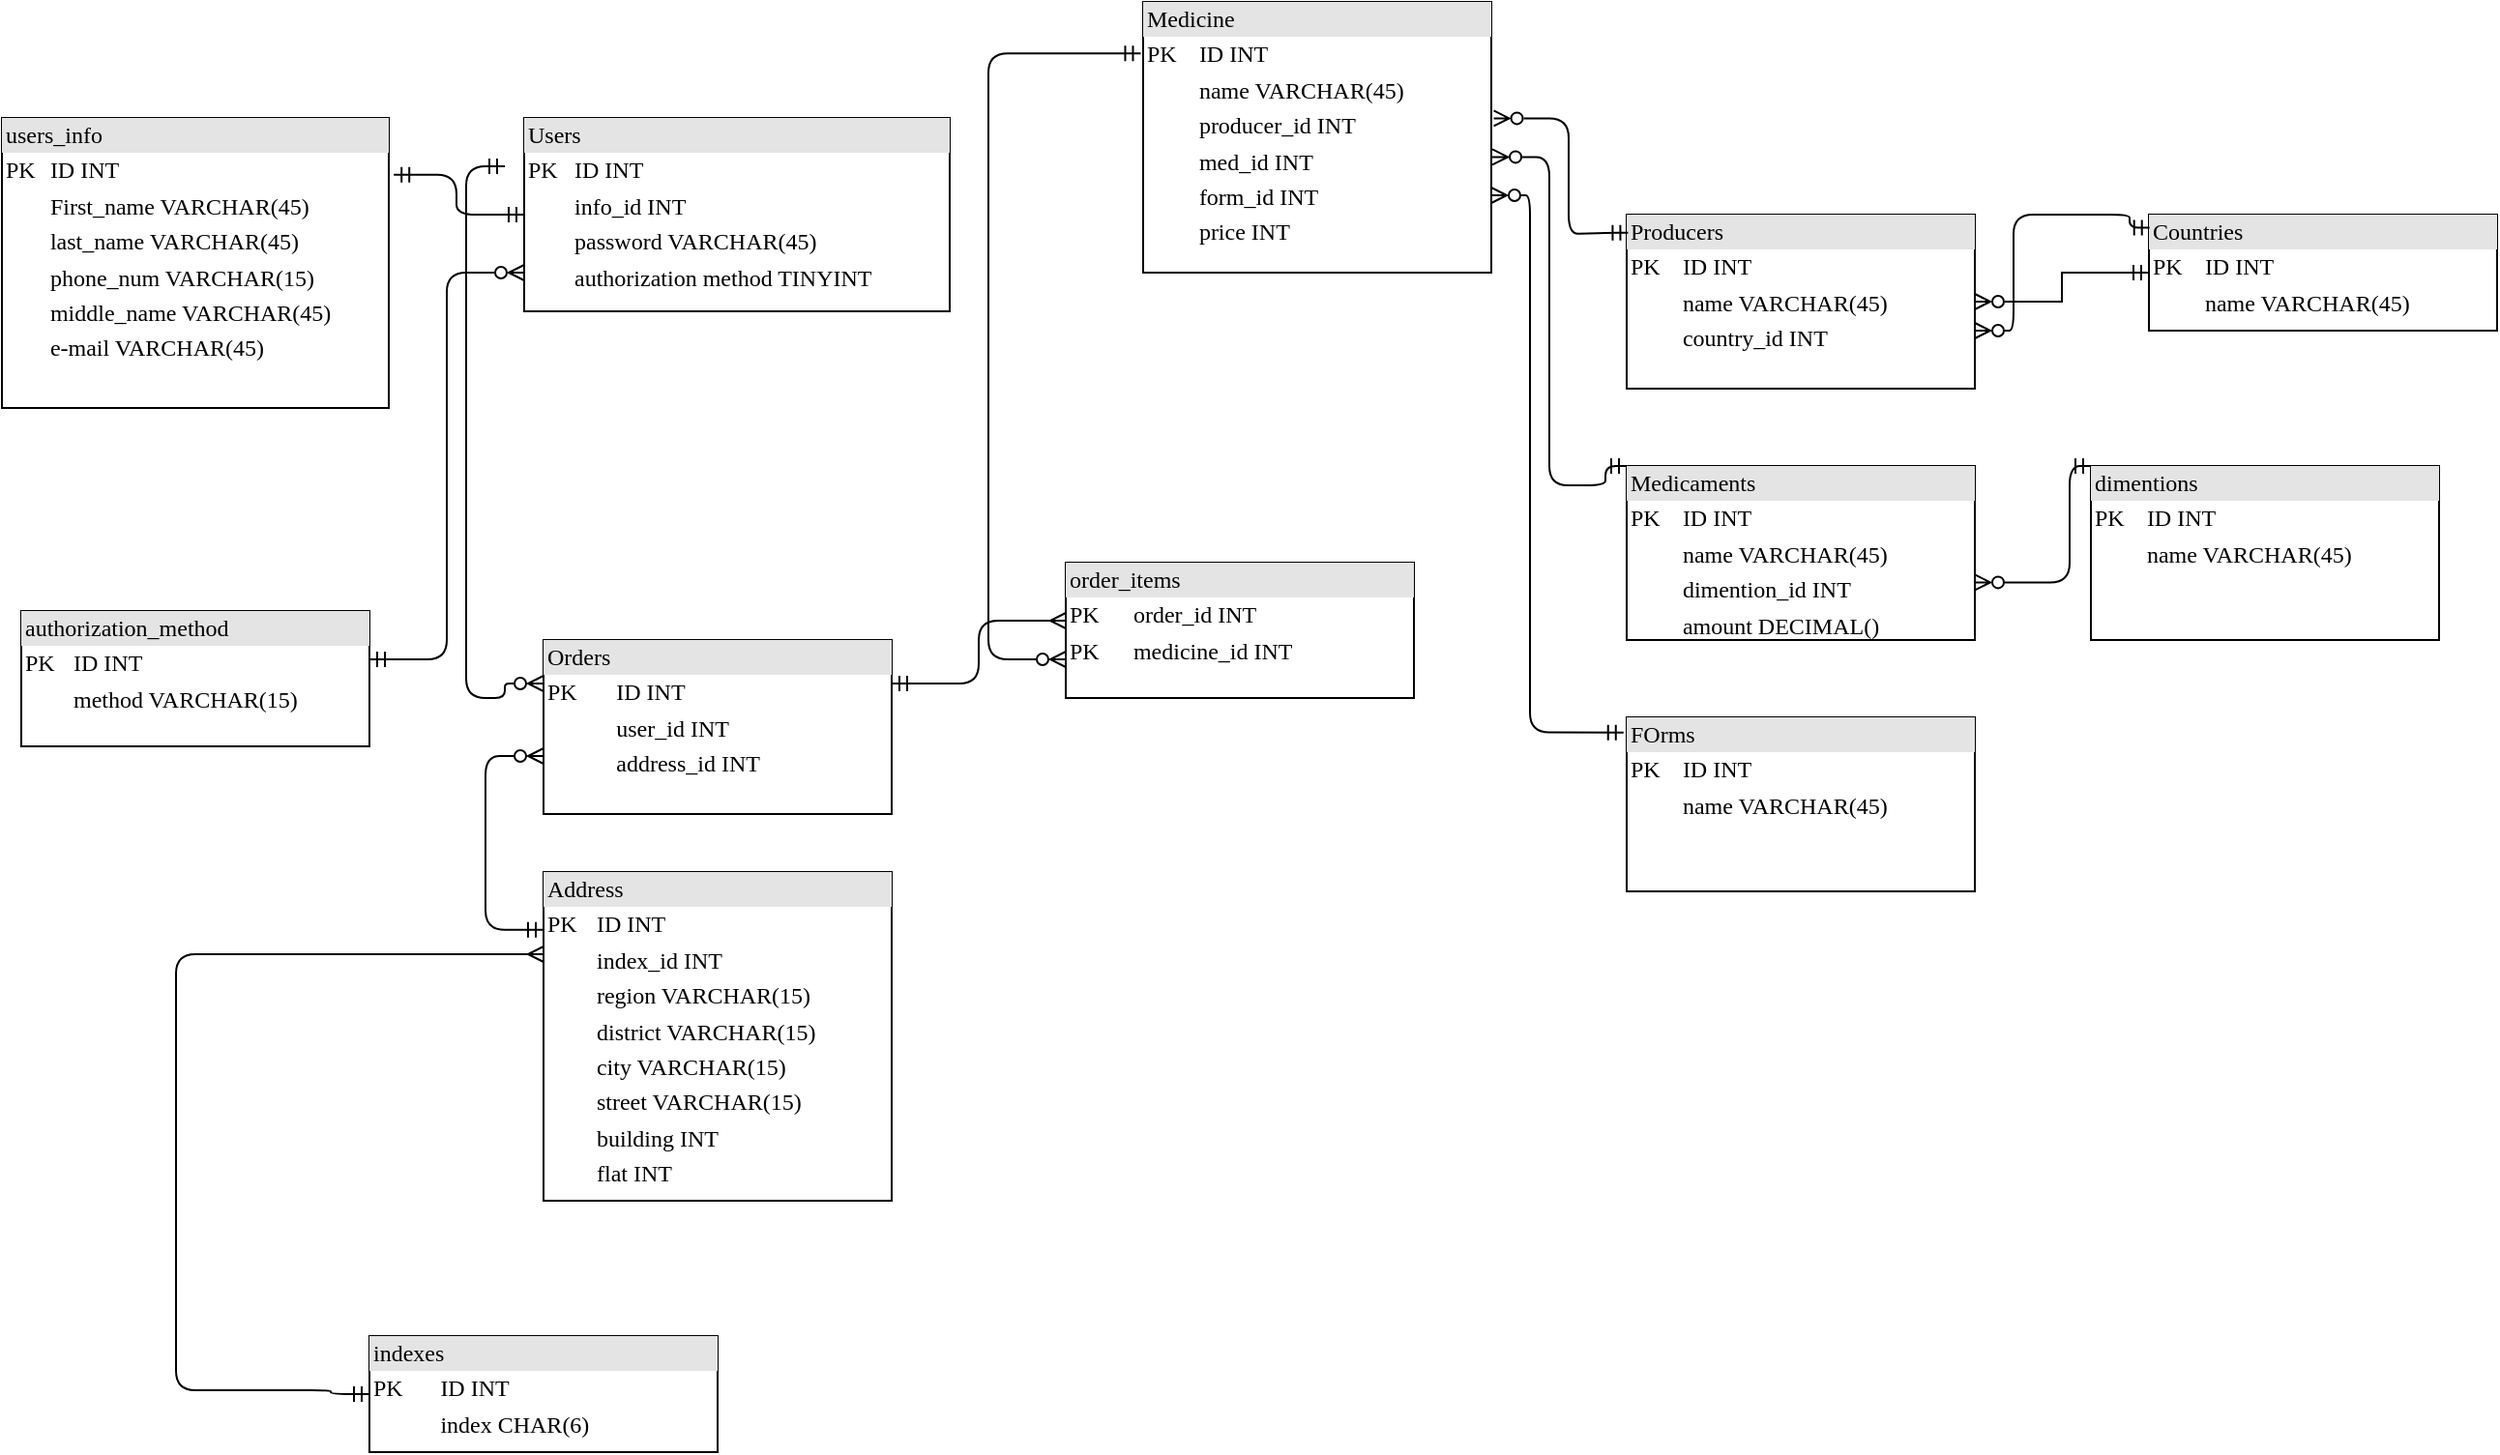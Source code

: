 <mxfile version="20.0.2" type="google"><diagram name="Page-1" id="2ca16b54-16f6-2749-3443-fa8db7711227"><mxGraphModel grid="1" page="1" gridSize="10" guides="1" tooltips="1" connect="1" arrows="1" fold="1" pageScale="1" pageWidth="1100" pageHeight="850" background="none" math="0" shadow="0"><root><mxCell id="0"/><mxCell id="1" parent="0"/><mxCell id="2ed32ef02a7f4228-1" value="&lt;div style=&quot;box-sizing:border-box;width:100%;background:#e4e4e4;padding:2px;&quot;&gt;users_info&lt;/div&gt;&lt;table style=&quot;width:100%;font-size:1em;&quot; cellpadding=&quot;2&quot; cellspacing=&quot;0&quot;&gt;&lt;tbody&gt;&lt;tr&gt;&lt;td&gt;PK&lt;/td&gt;&lt;td&gt;ID INT&lt;/td&gt;&lt;/tr&gt;&lt;tr&gt;&lt;td&gt;&lt;br&gt;&lt;/td&gt;&lt;td&gt;First_name VARCHAR(45)&lt;/td&gt;&lt;/tr&gt;&lt;tr&gt;&lt;td&gt;&lt;/td&gt;&lt;td&gt;last_name VARCHAR(45)&lt;br&gt;&lt;/td&gt;&lt;/tr&gt;&lt;tr&gt;&lt;td&gt;&lt;br&gt;&lt;/td&gt;&lt;td&gt;phone_num VARCHAR(15)&lt;br&gt;&lt;/td&gt;&lt;/tr&gt;&lt;tr&gt;&lt;td&gt;&lt;br&gt;&lt;/td&gt;&lt;td&gt;middle_name VARCHAR(45)&lt;/td&gt;&lt;/tr&gt;&lt;tr&gt;&lt;td&gt;&lt;br&gt;&lt;/td&gt;&lt;td&gt;e-mail VARCHAR(45)&lt;/td&gt;&lt;/tr&gt;&lt;tr&gt;&lt;td&gt;&lt;br&gt;&lt;/td&gt;&lt;td&gt;&lt;br&gt;&lt;/td&gt;&lt;/tr&gt;&lt;/tbody&gt;&lt;/table&gt;" style="verticalAlign=top;align=left;overflow=fill;html=1;rounded=0;shadow=0;comic=0;labelBackgroundColor=none;strokeWidth=1;fontFamily=Verdana;fontSize=12" vertex="1" parent="1"><mxGeometry x="-10" y="40" width="200" height="150" as="geometry"/></mxCell><mxCell id="2ed32ef02a7f4228-18" style="edgeStyle=orthogonalEdgeStyle;html=1;entryX=1;entryY=0.25;labelBackgroundColor=none;startArrow=ERmany;endArrow=ERmandOne;fontFamily=Verdana;fontSize=12;align=left;entryDx=0;entryDy=0;startFill=0;endFill=0;" edge="1" parent="1" source="2ed32ef02a7f4228-2" target="2ed32ef02a7f4228-3"><mxGeometry relative="1" as="geometry"><Array as="points"><mxPoint x="495" y="300"/><mxPoint x="495" y="333"/></Array></mxGeometry></mxCell><mxCell id="2ed32ef02a7f4228-19" style="edgeStyle=orthogonalEdgeStyle;html=1;labelBackgroundColor=none;startArrow=ERzeroToMany;endArrow=ERmandOne;fontFamily=Verdana;fontSize=12;align=left;entryX=-0.007;entryY=0.19;entryDx=0;entryDy=0;entryPerimeter=0;endFill=0;startFill=0;" edge="1" parent="1" source="2ed32ef02a7f4228-2" target="2ed32ef02a7f4228-10"><mxGeometry relative="1" as="geometry"><Array as="points"><mxPoint x="710" y="320"/><mxPoint x="500" y="320"/><mxPoint x="500" y="7"/></Array></mxGeometry></mxCell><mxCell id="2ed32ef02a7f4228-2" value="&lt;div style=&quot;box-sizing: border-box ; width: 100% ; background: #e4e4e4 ; padding: 2px&quot;&gt;order_items&lt;/div&gt;&lt;table style=&quot;width: 100% ; font-size: 1em&quot; cellpadding=&quot;2&quot; cellspacing=&quot;0&quot;&gt;&lt;tbody&gt;&lt;tr&gt;&lt;td&gt;PK&lt;/td&gt;&lt;td&gt;order_id INT&lt;/td&gt;&lt;/tr&gt;&lt;tr&gt;&lt;td&gt;PK&lt;/td&gt;&lt;td&gt;medicine_id INT&lt;/td&gt;&lt;/tr&gt;&lt;tr&gt;&lt;td&gt;&lt;/td&gt;&lt;td&gt;&lt;br&gt;&lt;/td&gt;&lt;/tr&gt;&lt;tr&gt;&lt;td&gt;&lt;br&gt;&lt;/td&gt;&lt;td&gt;&lt;br&gt;&lt;/td&gt;&lt;/tr&gt;&lt;tr&gt;&lt;td&gt;&lt;br&gt;&lt;/td&gt;&lt;td&gt;&lt;br&gt;&lt;/td&gt;&lt;/tr&gt;&lt;tr&gt;&lt;td&gt;&lt;br&gt;&lt;/td&gt;&lt;td&gt;&lt;br&gt;&lt;/td&gt;&lt;/tr&gt;&lt;/tbody&gt;&lt;/table&gt;" style="verticalAlign=top;align=left;overflow=fill;html=1;rounded=0;shadow=0;comic=0;labelBackgroundColor=none;strokeWidth=1;fontFamily=Verdana;fontSize=12" vertex="1" parent="1"><mxGeometry x="540" y="270" width="180" height="70" as="geometry"/></mxCell><mxCell id="2ed32ef02a7f4228-3" value="&lt;div style=&quot;box-sizing: border-box ; width: 100% ; background: #e4e4e4 ; padding: 2px&quot;&gt;Orders&lt;/div&gt;&lt;table style=&quot;width: 100% ; font-size: 1em&quot; cellpadding=&quot;2&quot; cellspacing=&quot;0&quot;&gt;&lt;tbody&gt;&lt;tr&gt;&lt;td&gt;PK&lt;/td&gt;&lt;td&gt;ID INT&lt;/td&gt;&lt;/tr&gt;&lt;tr&gt;&lt;td&gt;&lt;br&gt;&lt;/td&gt;&lt;td&gt;user_id INT&lt;/td&gt;&lt;/tr&gt;&lt;tr&gt;&lt;td&gt;&lt;/td&gt;&lt;td&gt;address_id INT&lt;/td&gt;&lt;/tr&gt;&lt;/tbody&gt;&lt;/table&gt;" style="verticalAlign=top;align=left;overflow=fill;html=1;rounded=0;shadow=0;comic=0;labelBackgroundColor=none;strokeWidth=1;fontFamily=Verdana;fontSize=12" vertex="1" parent="1"><mxGeometry x="270" y="310" width="180" height="90" as="geometry"/></mxCell><mxCell id="2ed32ef02a7f4228-4" value="&lt;div style=&quot;box-sizing: border-box ; width: 100% ; background: #e4e4e4 ; padding: 2px&quot;&gt;authorization_method&lt;/div&gt;&lt;table style=&quot;width: 100% ; font-size: 1em&quot; cellpadding=&quot;2&quot; cellspacing=&quot;0&quot;&gt;&lt;tbody&gt;&lt;tr&gt;&lt;td&gt;PK&lt;/td&gt;&lt;td&gt;ID INT&lt;/td&gt;&lt;/tr&gt;&lt;tr&gt;&lt;td&gt;&lt;br&gt;&lt;/td&gt;&lt;td&gt;method VARCHAR(15)&lt;/td&gt;&lt;/tr&gt;&lt;/tbody&gt;&lt;/table&gt;" style="verticalAlign=top;align=left;overflow=fill;html=1;rounded=0;shadow=0;comic=0;labelBackgroundColor=none;strokeWidth=1;fontFamily=Verdana;fontSize=12" vertex="1" parent="1"><mxGeometry y="295" width="180" height="70" as="geometry"/></mxCell><mxCell id="2ed32ef02a7f4228-15" style="edgeStyle=orthogonalEdgeStyle;html=1;labelBackgroundColor=none;startArrow=ERzeroToMany;endArrow=ERmandOne;fontFamily=Verdana;fontSize=12;align=left;endFill=0;startFill=0;" edge="1" parent="1" source="2ed32ef02a7f4228-5" target="2ed32ef02a7f4228-4"><mxGeometry relative="1" as="geometry"><mxPoint x="210" y="350" as="targetPoint"/><Array as="points"><mxPoint x="220" y="120"/><mxPoint x="220" y="320"/></Array></mxGeometry></mxCell><mxCell id="2ed32ef02a7f4228-5" value="&lt;div style=&quot;box-sizing:border-box;width:100%;background:#e4e4e4;padding:2px;&quot;&gt;Users&lt;/div&gt;&lt;table style=&quot;width:100%;font-size:1em;&quot; cellpadding=&quot;2&quot; cellspacing=&quot;0&quot;&gt;&lt;tbody&gt;&lt;tr&gt;&lt;td&gt;PK&lt;/td&gt;&lt;td&gt;ID INT&lt;/td&gt;&lt;/tr&gt;&lt;tr&gt;&lt;td&gt;&lt;br&gt;&lt;/td&gt;&lt;td&gt;info_id INT&lt;/td&gt;&lt;/tr&gt;&lt;tr&gt;&lt;td&gt;&lt;/td&gt;&lt;td&gt;password VARCHAR(45)&lt;/td&gt;&lt;/tr&gt;&lt;tr&gt;&lt;td&gt;&lt;br&gt;&lt;/td&gt;&lt;td&gt;authorization method TINYINT&lt;/td&gt;&lt;/tr&gt;&lt;/tbody&gt;&lt;/table&gt;" style="verticalAlign=top;align=left;overflow=fill;html=1;rounded=0;shadow=0;comic=0;labelBackgroundColor=none;strokeWidth=1;fontFamily=Verdana;fontSize=12" vertex="1" parent="1"><mxGeometry x="260" y="40" width="220" height="100" as="geometry"/></mxCell><mxCell id="2ed32ef02a7f4228-7" value="&lt;div style=&quot;box-sizing: border-box ; width: 100% ; background: #e4e4e4 ; padding: 2px&quot;&gt;indexes&lt;/div&gt;&lt;table style=&quot;width: 100% ; font-size: 1em&quot; cellpadding=&quot;2&quot; cellspacing=&quot;0&quot;&gt;&lt;tbody&gt;&lt;tr&gt;&lt;td&gt;PK&lt;/td&gt;&lt;td&gt;ID INT&lt;/td&gt;&lt;/tr&gt;&lt;tr&gt;&lt;td&gt;&lt;br&gt;&lt;/td&gt;&lt;td&gt;index CHAR(6)&lt;/td&gt;&lt;/tr&gt;&lt;tr&gt;&lt;td&gt;&lt;/td&gt;&lt;td&gt;&lt;br&gt;&lt;/td&gt;&lt;/tr&gt;&lt;tr&gt;&lt;td&gt;&lt;br&gt;&lt;/td&gt;&lt;td&gt;&lt;br&gt;&lt;/td&gt;&lt;/tr&gt;&lt;tr&gt;&lt;td&gt;&lt;br&gt;&lt;/td&gt;&lt;td&gt;&lt;br&gt;&lt;/td&gt;&lt;/tr&gt;&lt;/tbody&gt;&lt;/table&gt;" style="verticalAlign=top;align=left;overflow=fill;html=1;rounded=0;shadow=0;comic=0;labelBackgroundColor=none;strokeWidth=1;fontFamily=Verdana;fontSize=12" vertex="1" parent="1"><mxGeometry x="180" y="670" width="180" height="60" as="geometry"/></mxCell><mxCell id="2ed32ef02a7f4228-17" style="edgeStyle=orthogonalEdgeStyle;html=1;entryX=0;entryY=0.25;labelBackgroundColor=none;startArrow=ERmandOne;endArrow=ERmany;fontFamily=Verdana;fontSize=12;align=left;entryDx=0;entryDy=0;endFill=0;exitX=0;exitY=0.5;exitDx=0;exitDy=0;" edge="1" parent="1" source="2ed32ef02a7f4228-7" target="2ed32ef02a7f4228-8"><mxGeometry relative="1" as="geometry"><mxPoint x="150" y="698" as="sourcePoint"/><Array as="points"><mxPoint x="160" y="698"/><mxPoint x="80" y="698"/><mxPoint x="80" y="473"/></Array></mxGeometry></mxCell><mxCell id="2ed32ef02a7f4228-8" value="&lt;div style=&quot;box-sizing: border-box ; width: 100% ; background: #e4e4e4 ; padding: 2px&quot;&gt;Address&lt;/div&gt;&lt;table style=&quot;width: 100% ; font-size: 1em&quot; cellpadding=&quot;2&quot; cellspacing=&quot;0&quot;&gt;&lt;tbody&gt;&lt;tr&gt;&lt;td&gt;PK&lt;/td&gt;&lt;td&gt;ID INT&lt;/td&gt;&lt;/tr&gt;&lt;tr&gt;&lt;td&gt;&lt;br&gt;&lt;/td&gt;&lt;td&gt;index_id INT&lt;/td&gt;&lt;/tr&gt;&lt;tr&gt;&lt;td&gt;&lt;/td&gt;&lt;td&gt;region VARCHAR(15)&lt;/td&gt;&lt;/tr&gt;&lt;tr&gt;&lt;td&gt;&lt;br&gt;&lt;/td&gt;&lt;td&gt;district VARCHAR(15)&lt;br&gt;&lt;/td&gt;&lt;/tr&gt;&lt;tr&gt;&lt;td&gt;&lt;br&gt;&lt;/td&gt;&lt;td&gt;city VARCHAR(15)&lt;br&gt;&lt;/td&gt;&lt;/tr&gt;&lt;tr&gt;&lt;td&gt;&lt;br&gt;&lt;/td&gt;&lt;td&gt;street VARCHAR(15)&lt;br&gt;&lt;/td&gt;&lt;/tr&gt;&lt;tr&gt;&lt;td&gt;&lt;br&gt;&lt;/td&gt;&lt;td&gt;building INT&lt;br&gt;&lt;/td&gt;&lt;/tr&gt;&lt;tr&gt;&lt;td&gt;&lt;br&gt;&lt;/td&gt;&lt;td&gt;flat INT&lt;/td&gt;&lt;/tr&gt;&lt;tr&gt;&lt;td&gt;&lt;/td&gt;&lt;td&gt;&lt;br&gt;&lt;/td&gt;&lt;/tr&gt;&lt;/tbody&gt;&lt;/table&gt;" style="verticalAlign=top;align=left;overflow=fill;html=1;rounded=0;shadow=0;comic=0;labelBackgroundColor=none;strokeWidth=1;fontFamily=Verdana;fontSize=12" vertex="1" parent="1"><mxGeometry x="270" y="430" width="180" height="170" as="geometry"/></mxCell><mxCell id="2ed32ef02a7f4228-9" value="&lt;div style=&quot;box-sizing:border-box;width:100%;background:#e4e4e4;padding:2px;&quot;&gt;FOrms&lt;/div&gt;&lt;table style=&quot;width:100%;font-size:1em;&quot; cellpadding=&quot;2&quot; cellspacing=&quot;0&quot;&gt;&lt;tbody&gt;&lt;tr&gt;&lt;td&gt;PK&lt;/td&gt;&lt;td&gt;ID INT&lt;/td&gt;&lt;/tr&gt;&lt;tr&gt;&lt;td&gt;&lt;br&gt;&lt;/td&gt;&lt;td&gt;name VARCHAR(45)&lt;/td&gt;&lt;/tr&gt;&lt;tr&gt;&lt;td&gt;&lt;/td&gt;&lt;td&gt;&lt;br&gt;&lt;/td&gt;&lt;/tr&gt;&lt;/tbody&gt;&lt;/table&gt;" style="verticalAlign=top;align=left;overflow=fill;html=1;rounded=0;shadow=0;comic=0;labelBackgroundColor=none;strokeWidth=1;fontFamily=Verdana;fontSize=12" vertex="1" parent="1"><mxGeometry x="830" y="350" width="180" height="90" as="geometry"/></mxCell><mxCell id="2ed32ef02a7f4228-10" value="&lt;div style=&quot;box-sizing: border-box ; width: 100% ; background: #e4e4e4 ; padding: 2px&quot;&gt;Medicine&lt;/div&gt;&lt;table style=&quot;width: 100% ; font-size: 1em&quot; cellpadding=&quot;2&quot; cellspacing=&quot;0&quot;&gt;&lt;tbody&gt;&lt;tr&gt;&lt;td&gt;PK&lt;/td&gt;&lt;td&gt;ID INT&lt;/td&gt;&lt;/tr&gt;&lt;tr&gt;&lt;td&gt;&lt;/td&gt;&lt;td&gt;name VARCHAR(45)&lt;/td&gt;&lt;/tr&gt;&lt;tr&gt;&lt;td&gt;&lt;br&gt;&lt;/td&gt;&lt;td&gt;producer_id INT&lt;br&gt;&lt;/td&gt;&lt;/tr&gt;&lt;tr&gt;&lt;td&gt;&lt;br&gt;&lt;/td&gt;&lt;td&gt;med_id INT&lt;br&gt;&lt;/td&gt;&lt;/tr&gt;&lt;tr&gt;&lt;td&gt;&lt;br&gt;&lt;/td&gt;&lt;td&gt;form_id INT&lt;br&gt;&lt;/td&gt;&lt;/tr&gt;&lt;tr&gt;&lt;td&gt;&lt;br&gt;&lt;/td&gt;&lt;td&gt;price INT&lt;br&gt;&lt;/td&gt;&lt;/tr&gt;&lt;tr&gt;&lt;td&gt;&lt;br&gt;&lt;/td&gt;&lt;td&gt;&lt;br&gt;&lt;/td&gt;&lt;/tr&gt;&lt;tr&gt;&lt;td&gt;&lt;br&gt;&lt;/td&gt;&lt;td&gt;&lt;br&gt;&lt;/td&gt;&lt;/tr&gt;&lt;/tbody&gt;&lt;/table&gt;" style="verticalAlign=top;align=left;overflow=fill;html=1;rounded=0;shadow=0;comic=0;labelBackgroundColor=none;strokeWidth=1;fontFamily=Verdana;fontSize=12" vertex="1" parent="1"><mxGeometry x="580" y="-20" width="180" height="140" as="geometry"/></mxCell><mxCell id="2ed32ef02a7f4228-11" value="&lt;div style=&quot;box-sizing:border-box;width:100%;background:#e4e4e4;padding:2px;&quot;&gt;Producers&lt;/div&gt;&lt;table style=&quot;width:100%;font-size:1em;&quot; cellpadding=&quot;2&quot; cellspacing=&quot;0&quot;&gt;&lt;tbody&gt;&lt;tr&gt;&lt;td&gt;PK&lt;/td&gt;&lt;td&gt;ID INT&lt;/td&gt;&lt;/tr&gt;&lt;tr&gt;&lt;td&gt;&lt;br&gt;&lt;/td&gt;&lt;td&gt;name VARCHAR(45)&lt;/td&gt;&lt;/tr&gt;&lt;tr&gt;&lt;td&gt;&lt;/td&gt;&lt;td&gt;country_id INT&lt;/td&gt;&lt;/tr&gt;&lt;/tbody&gt;&lt;/table&gt;" style="verticalAlign=top;align=left;overflow=fill;html=1;rounded=0;shadow=0;comic=0;labelBackgroundColor=none;strokeWidth=1;fontFamily=Verdana;fontSize=12" vertex="1" parent="1"><mxGeometry x="830" y="90" width="180" height="90" as="geometry"/></mxCell><mxCell id="2ed32ef02a7f4228-13" value="" style="edgeStyle=orthogonalEdgeStyle;html=1;endArrow=ERmandOne;startArrow=ERmandOne;labelBackgroundColor=none;fontFamily=Verdana;fontSize=12;align=left;exitX=1.013;exitY=0.196;exitDx=0;exitDy=0;exitPerimeter=0;entryX=0;entryY=0.5;entryDx=0;entryDy=0;endFill=0;" edge="1" parent="1" source="2ed32ef02a7f4228-1" target="2ed32ef02a7f4228-5"><mxGeometry width="100" height="100" relative="1" as="geometry"><mxPoint x="350" y="370" as="sourcePoint"/><mxPoint x="240" y="90" as="targetPoint"/></mxGeometry></mxCell><mxCell id="MTCw5nOYdw5jwx6-sTCR-3" style="edgeStyle=orthogonalEdgeStyle;html=1;labelBackgroundColor=none;startArrow=ERmandOne;endArrow=ERzeroToMany;fontFamily=Verdana;fontSize=12;align=left;endFill=0;startFill=0;entryX=0;entryY=0.25;entryDx=0;entryDy=0;" edge="1" parent="1" target="2ed32ef02a7f4228-3"><mxGeometry relative="1" as="geometry"><mxPoint x="250" y="65" as="sourcePoint"/><mxPoint x="250" y="330" as="targetPoint"/><Array as="points"><mxPoint x="230" y="65"/><mxPoint x="230" y="340"/><mxPoint x="250" y="340"/><mxPoint x="250" y="333"/></Array></mxGeometry></mxCell><mxCell id="MTCw5nOYdw5jwx6-sTCR-4" style="edgeStyle=orthogonalEdgeStyle;html=1;labelBackgroundColor=none;startArrow=ERzeroToMany;endArrow=ERmandOne;fontFamily=Verdana;fontSize=12;align=left;endFill=0;startFill=0;entryX=0;entryY=0.176;entryDx=0;entryDy=0;entryPerimeter=0;" edge="1" parent="1" target="2ed32ef02a7f4228-8"><mxGeometry relative="1" as="geometry"><mxPoint x="270" y="370" as="sourcePoint"/><mxPoint x="200" y="570" as="targetPoint"/><Array as="points"><mxPoint x="240" y="370"/><mxPoint x="240" y="460"/></Array></mxGeometry></mxCell><mxCell id="MTCw5nOYdw5jwx6-sTCR-6" style="edgeStyle=orthogonalEdgeStyle;html=1;labelBackgroundColor=none;startArrow=ERmandOne;endArrow=ERzeroToMany;fontFamily=Verdana;fontSize=12;align=left;entryX=1.007;entryY=0.43;entryDx=0;entryDy=0;entryPerimeter=0;endFill=0;startFill=0;exitX=0.004;exitY=0.104;exitDx=0;exitDy=0;exitPerimeter=0;" edge="1" parent="1" source="2ed32ef02a7f4228-11" target="2ed32ef02a7f4228-10"><mxGeometry relative="1" as="geometry"><Array as="points"><mxPoint x="820" y="99"/><mxPoint x="800" y="100"/><mxPoint x="800" y="40"/></Array><mxPoint x="820" y="90" as="sourcePoint"/><mxPoint x="878.74" y="-21.7" as="targetPoint"/></mxGeometry></mxCell><mxCell id="MTCw5nOYdw5jwx6-sTCR-14" value="" style="edgeStyle=orthogonalEdgeStyle;rounded=0;sketch=0;orthogonalLoop=1;jettySize=auto;html=1;startArrow=ERmandOne;startFill=0;endArrow=ERzeroToMany;endFill=0;" edge="1" parent="1" source="MTCw5nOYdw5jwx6-sTCR-7" target="2ed32ef02a7f4228-11"><mxGeometry relative="1" as="geometry"/></mxCell><mxCell id="MTCw5nOYdw5jwx6-sTCR-7" value="&lt;div style=&quot;box-sizing:border-box;width:100%;background:#e4e4e4;padding:2px;&quot;&gt;Countries&lt;/div&gt;&lt;table style=&quot;width:100%;font-size:1em;&quot; cellpadding=&quot;2&quot; cellspacing=&quot;0&quot;&gt;&lt;tbody&gt;&lt;tr&gt;&lt;td&gt;PK&lt;/td&gt;&lt;td&gt;ID INT&lt;/td&gt;&lt;/tr&gt;&lt;tr&gt;&lt;td&gt;&lt;br&gt;&lt;/td&gt;&lt;td&gt;name VARCHAR(45)&lt;/td&gt;&lt;/tr&gt;&lt;tr&gt;&lt;td&gt;&lt;/td&gt;&lt;td&gt;&lt;br&gt;&lt;/td&gt;&lt;/tr&gt;&lt;/tbody&gt;&lt;/table&gt;" style="verticalAlign=top;align=left;overflow=fill;html=1;rounded=0;shadow=0;comic=0;labelBackgroundColor=none;strokeWidth=1;fontFamily=Verdana;fontSize=12" vertex="1" parent="1"><mxGeometry x="1100" y="90" width="180" height="60" as="geometry"/></mxCell><mxCell id="MTCw5nOYdw5jwx6-sTCR-8" style="edgeStyle=orthogonalEdgeStyle;html=1;labelBackgroundColor=none;startArrow=ERmandOne;endArrow=ERzeroToMany;fontFamily=Verdana;fontSize=12;align=left;entryX=1.007;entryY=0.43;entryDx=0;entryDy=0;entryPerimeter=0;endFill=0;startFill=0;exitX=0.002;exitY=0.113;exitDx=0;exitDy=0;exitPerimeter=0;" edge="1" parent="1" source="MTCw5nOYdw5jwx6-sTCR-7"><mxGeometry relative="1" as="geometry"><Array as="points"><mxPoint x="1090" y="97"/><mxPoint x="1090" y="90"/><mxPoint x="1030" y="90"/><mxPoint x="1030" y="150"/></Array><mxPoint x="1090" y="100" as="sourcePoint"/><mxPoint x="1010.0" y="150.0" as="targetPoint"/></mxGeometry></mxCell><mxCell id="MTCw5nOYdw5jwx6-sTCR-9" value="&lt;div style=&quot;box-sizing:border-box;width:100%;background:#e4e4e4;padding:2px;&quot;&gt;Medicaments&lt;/div&gt;&lt;table style=&quot;width:100%;font-size:1em;&quot; cellpadding=&quot;2&quot; cellspacing=&quot;0&quot;&gt;&lt;tbody&gt;&lt;tr&gt;&lt;td&gt;PK&lt;/td&gt;&lt;td&gt;ID INT&lt;/td&gt;&lt;/tr&gt;&lt;tr&gt;&lt;td&gt;&lt;br&gt;&lt;/td&gt;&lt;td&gt;name VARCHAR(45)&lt;/td&gt;&lt;/tr&gt;&lt;tr&gt;&lt;td&gt;&lt;/td&gt;&lt;td&gt;dimention_id INT&lt;/td&gt;&lt;/tr&gt;&lt;tr&gt;&lt;td&gt;&lt;br&gt;&lt;/td&gt;&lt;td&gt;amount DECIMAL()&lt;/td&gt;&lt;/tr&gt;&lt;/tbody&gt;&lt;/table&gt;" style="verticalAlign=top;align=left;overflow=fill;html=1;rounded=0;shadow=0;comic=0;labelBackgroundColor=none;strokeWidth=1;fontFamily=Verdana;fontSize=12" vertex="1" parent="1"><mxGeometry x="830" y="220" width="180" height="90" as="geometry"/></mxCell><mxCell id="MTCw5nOYdw5jwx6-sTCR-10" style="edgeStyle=orthogonalEdgeStyle;html=1;labelBackgroundColor=none;startArrow=ERmandOne;endArrow=ERzeroToMany;fontFamily=Verdana;fontSize=12;align=left;entryX=1.007;entryY=0.43;entryDx=0;entryDy=0;entryPerimeter=0;endFill=0;startFill=0;exitX=0;exitY=0;exitDx=0;exitDy=0;" edge="1" parent="1" source="MTCw5nOYdw5jwx6-sTCR-9"><mxGeometry relative="1" as="geometry"><Array as="points"><mxPoint x="819" y="220"/><mxPoint x="819" y="230"/><mxPoint x="790" y="230"/><mxPoint x="790" y="60"/></Array><mxPoint x="830.0" y="119.36" as="sourcePoint"/><mxPoint x="760.54" y="60.2" as="targetPoint"/></mxGeometry></mxCell><mxCell id="MTCw5nOYdw5jwx6-sTCR-11" style="edgeStyle=orthogonalEdgeStyle;html=1;labelBackgroundColor=none;startArrow=ERmandOne;endArrow=ERzeroToMany;fontFamily=Verdana;fontSize=12;align=left;entryX=1.007;entryY=0.43;entryDx=0;entryDy=0;entryPerimeter=0;endFill=0;startFill=0;exitX=-0.009;exitY=0.087;exitDx=0;exitDy=0;exitPerimeter=0;" edge="1" parent="1" source="2ed32ef02a7f4228-9"><mxGeometry relative="1" as="geometry"><Array as="points"><mxPoint x="780" y="358"/><mxPoint x="780" y="80"/></Array><mxPoint x="829.46" y="139.16" as="sourcePoint"/><mxPoint x="760.0" y="80.0" as="targetPoint"/></mxGeometry></mxCell><mxCell id="MTCw5nOYdw5jwx6-sTCR-12" value="&lt;div style=&quot;box-sizing:border-box;width:100%;background:#e4e4e4;padding:2px;&quot;&gt;dimentions&lt;/div&gt;&lt;table style=&quot;width:100%;font-size:1em;&quot; cellpadding=&quot;2&quot; cellspacing=&quot;0&quot;&gt;&lt;tbody&gt;&lt;tr&gt;&lt;td&gt;PK&lt;/td&gt;&lt;td&gt;ID INT&lt;/td&gt;&lt;/tr&gt;&lt;tr&gt;&lt;td&gt;&lt;br&gt;&lt;/td&gt;&lt;td&gt;name VARCHAR(45)&lt;/td&gt;&lt;/tr&gt;&lt;tr&gt;&lt;td&gt;&lt;/td&gt;&lt;td&gt;&lt;br&gt;&lt;/td&gt;&lt;/tr&gt;&lt;/tbody&gt;&lt;/table&gt;" style="verticalAlign=top;align=left;overflow=fill;html=1;rounded=0;shadow=0;comic=0;labelBackgroundColor=none;strokeWidth=1;fontFamily=Verdana;fontSize=12" vertex="1" parent="1"><mxGeometry x="1070" y="220" width="180" height="90" as="geometry"/></mxCell><mxCell id="MTCw5nOYdw5jwx6-sTCR-13" style="edgeStyle=orthogonalEdgeStyle;html=1;labelBackgroundColor=none;startArrow=ERmandOne;endArrow=ERzeroToMany;fontFamily=Verdana;fontSize=12;align=left;entryX=1.007;entryY=0.43;entryDx=0;entryDy=0;entryPerimeter=0;endFill=0;startFill=0;exitX=0;exitY=0;exitDx=0;exitDy=0;" edge="1" parent="1" source="MTCw5nOYdw5jwx6-sTCR-12"><mxGeometry relative="1" as="geometry"><Array as="points"><mxPoint x="1059" y="220"/><mxPoint x="1059" y="280"/></Array><mxPoint x="1079.46" y="339.36" as="sourcePoint"/><mxPoint x="1010.0" y="280.2" as="targetPoint"/></mxGeometry></mxCell></root></mxGraphModel></diagram></mxfile>